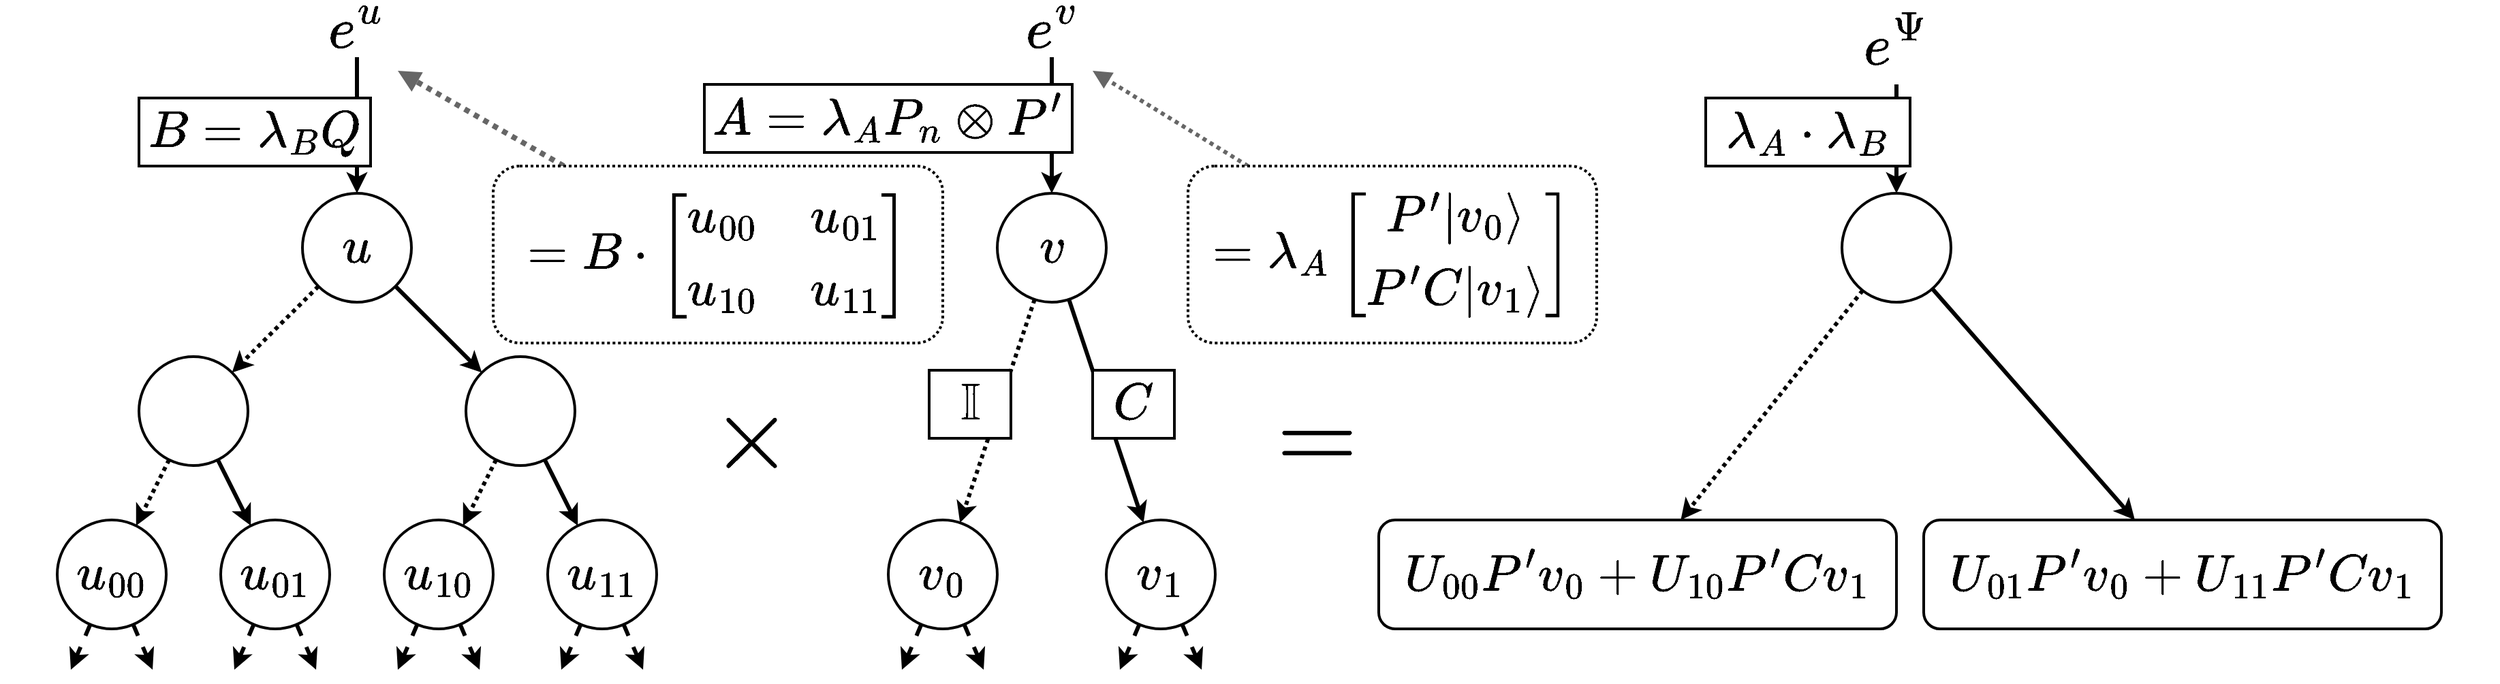 <mxfile version="14.6.13" type="device"><diagram id="MQbCqY4gfCQlZGrmWCQB" name="Page-1"><mxGraphModel dx="1781" dy="1663" grid="1" gridSize="10" guides="1" tooltips="1" connect="1" arrows="1" fold="1" page="1" pageScale="1" pageWidth="850" pageHeight="1100" math="1" shadow="0"><root><mxCell id="0"/><mxCell id="1" parent="0"/><mxCell id="7Ry7cLWotLpkB_RarK6v-8" style="rounded=0;orthogonalLoop=1;jettySize=auto;html=1;strokeWidth=3;dashed=1;dashPattern=1 1;fontSize=32;" parent="1" source="7Ry7cLWotLpkB_RarK6v-1" target="7Ry7cLWotLpkB_RarK6v-2" edge="1"><mxGeometry relative="1" as="geometry"/></mxCell><mxCell id="7Ry7cLWotLpkB_RarK6v-11" style="edgeStyle=none;rounded=0;orthogonalLoop=1;jettySize=auto;html=1;strokeWidth=3;fontSize=32;" parent="1" source="7Ry7cLWotLpkB_RarK6v-1" target="7Ry7cLWotLpkB_RarK6v-3" edge="1"><mxGeometry relative="1" as="geometry"/></mxCell><mxCell id="XFLBcr7ktRr1cIXliRui-13" style="edgeStyle=none;rounded=0;orthogonalLoop=1;jettySize=auto;html=1;fontSize=32;startArrow=classic;startFill=1;endArrow=none;endFill=0;strokeWidth=3;" parent="1" source="7Ry7cLWotLpkB_RarK6v-1" edge="1"><mxGeometry relative="1" as="geometry"><mxPoint x="170" y="60" as="targetPoint"/></mxGeometry></mxCell><mxCell id="7Ry7cLWotLpkB_RarK6v-1" value="$$u$$" style="ellipse;whiteSpace=wrap;html=1;aspect=fixed;strokeWidth=2;fontSize=32;" parent="1" vertex="1"><mxGeometry x="130" y="160" width="80" height="80" as="geometry"/></mxCell><mxCell id="7Ry7cLWotLpkB_RarK6v-9" style="edgeStyle=none;rounded=0;orthogonalLoop=1;jettySize=auto;html=1;dashed=1;dashPattern=1 1;strokeWidth=3;fontSize=32;" parent="1" source="7Ry7cLWotLpkB_RarK6v-2" target="7Ry7cLWotLpkB_RarK6v-4" edge="1"><mxGeometry relative="1" as="geometry"/></mxCell><mxCell id="7Ry7cLWotLpkB_RarK6v-13" style="edgeStyle=none;rounded=0;orthogonalLoop=1;jettySize=auto;html=1;strokeWidth=3;fontSize=32;" parent="1" source="7Ry7cLWotLpkB_RarK6v-2" target="7Ry7cLWotLpkB_RarK6v-5" edge="1"><mxGeometry relative="1" as="geometry"/></mxCell><mxCell id="7Ry7cLWotLpkB_RarK6v-2" value="" style="ellipse;whiteSpace=wrap;html=1;aspect=fixed;strokeWidth=2;fontSize=32;" parent="1" vertex="1"><mxGeometry x="10" y="280" width="80" height="80" as="geometry"/></mxCell><mxCell id="7Ry7cLWotLpkB_RarK6v-10" style="edgeStyle=none;rounded=0;orthogonalLoop=1;jettySize=auto;html=1;dashed=1;dashPattern=1 1;strokeWidth=3;fontSize=32;" parent="1" source="7Ry7cLWotLpkB_RarK6v-3" target="7Ry7cLWotLpkB_RarK6v-6" edge="1"><mxGeometry relative="1" as="geometry"/></mxCell><mxCell id="7Ry7cLWotLpkB_RarK6v-12" style="edgeStyle=none;rounded=0;orthogonalLoop=1;jettySize=auto;html=1;strokeWidth=3;fontSize=32;" parent="1" source="7Ry7cLWotLpkB_RarK6v-3" target="7Ry7cLWotLpkB_RarK6v-7" edge="1"><mxGeometry relative="1" as="geometry"/></mxCell><mxCell id="7Ry7cLWotLpkB_RarK6v-3" value="" style="ellipse;whiteSpace=wrap;html=1;aspect=fixed;strokeWidth=2;fontSize=32;" parent="1" vertex="1"><mxGeometry x="250" y="280" width="80" height="80" as="geometry"/></mxCell><mxCell id="2wbyn856thlZ1iI1ikwk-1" style="rounded=0;orthogonalLoop=1;jettySize=auto;html=1;strokeWidth=3;dashed=1;" parent="1" source="7Ry7cLWotLpkB_RarK6v-4" edge="1"><mxGeometry relative="1" as="geometry"><mxPoint x="-40" y="510" as="targetPoint"/></mxGeometry></mxCell><mxCell id="2wbyn856thlZ1iI1ikwk-2" style="edgeStyle=none;rounded=0;orthogonalLoop=1;jettySize=auto;html=1;dashed=1;strokeWidth=3;" parent="1" source="7Ry7cLWotLpkB_RarK6v-4" edge="1"><mxGeometry relative="1" as="geometry"><mxPoint x="20" y="510" as="targetPoint"/></mxGeometry></mxCell><mxCell id="7Ry7cLWotLpkB_RarK6v-4" value="$$u_{00}$$" style="ellipse;whiteSpace=wrap;html=1;aspect=fixed;strokeWidth=2;fontSize=32;" parent="1" vertex="1"><mxGeometry x="-50" y="400" width="80" height="80" as="geometry"/></mxCell><mxCell id="2wbyn856thlZ1iI1ikwk-3" style="edgeStyle=none;rounded=0;orthogonalLoop=1;jettySize=auto;html=1;dashed=1;strokeWidth=3;" parent="1" source="7Ry7cLWotLpkB_RarK6v-5" edge="1"><mxGeometry relative="1" as="geometry"><mxPoint x="80" y="510" as="targetPoint"/></mxGeometry></mxCell><mxCell id="2wbyn856thlZ1iI1ikwk-4" style="edgeStyle=none;rounded=0;orthogonalLoop=1;jettySize=auto;html=1;dashed=1;strokeWidth=3;" parent="1" source="7Ry7cLWotLpkB_RarK6v-5" edge="1"><mxGeometry relative="1" as="geometry"><mxPoint x="140" y="510" as="targetPoint"/></mxGeometry></mxCell><mxCell id="7Ry7cLWotLpkB_RarK6v-5" value="$$u_{01}$$" style="ellipse;whiteSpace=wrap;html=1;aspect=fixed;strokeWidth=2;fontSize=32;" parent="1" vertex="1"><mxGeometry x="70" y="400" width="80" height="80" as="geometry"/></mxCell><mxCell id="2wbyn856thlZ1iI1ikwk-5" style="edgeStyle=none;rounded=0;orthogonalLoop=1;jettySize=auto;html=1;dashed=1;strokeWidth=3;" parent="1" source="7Ry7cLWotLpkB_RarK6v-6" edge="1"><mxGeometry relative="1" as="geometry"><mxPoint x="200" y="510" as="targetPoint"/></mxGeometry></mxCell><mxCell id="2wbyn856thlZ1iI1ikwk-6" style="edgeStyle=none;rounded=0;orthogonalLoop=1;jettySize=auto;html=1;dashed=1;strokeWidth=3;" parent="1" source="7Ry7cLWotLpkB_RarK6v-6" edge="1"><mxGeometry relative="1" as="geometry"><mxPoint x="260" y="510" as="targetPoint"/></mxGeometry></mxCell><mxCell id="7Ry7cLWotLpkB_RarK6v-6" value="$$u_{10}$$" style="ellipse;whiteSpace=wrap;html=1;aspect=fixed;strokeWidth=2;fontSize=32;" parent="1" vertex="1"><mxGeometry x="190" y="400" width="80" height="80" as="geometry"/></mxCell><mxCell id="2wbyn856thlZ1iI1ikwk-7" style="edgeStyle=none;rounded=0;orthogonalLoop=1;jettySize=auto;html=1;dashed=1;strokeWidth=3;" parent="1" source="7Ry7cLWotLpkB_RarK6v-7" edge="1"><mxGeometry relative="1" as="geometry"><mxPoint x="320" y="510" as="targetPoint"/></mxGeometry></mxCell><mxCell id="2wbyn856thlZ1iI1ikwk-8" style="edgeStyle=none;rounded=0;orthogonalLoop=1;jettySize=auto;html=1;dashed=1;strokeWidth=3;" parent="1" source="7Ry7cLWotLpkB_RarK6v-7" edge="1"><mxGeometry relative="1" as="geometry"><mxPoint x="380" y="510" as="targetPoint"/></mxGeometry></mxCell><mxCell id="7Ry7cLWotLpkB_RarK6v-7" value="$$u_{11}$$" style="ellipse;whiteSpace=wrap;html=1;aspect=fixed;strokeWidth=2;fontSize=32;" parent="1" vertex="1"><mxGeometry x="310" y="400" width="80" height="80" as="geometry"/></mxCell><mxCell id="XFLBcr7ktRr1cIXliRui-1" value="$$\times$$" style="text;html=1;strokeColor=none;fillColor=none;align=center;verticalAlign=middle;whiteSpace=wrap;rounded=0;fontSize=64;" parent="1" vertex="1"><mxGeometry x="440" y="320" width="40" height="40" as="geometry"/></mxCell><mxCell id="XFLBcr7ktRr1cIXliRui-5" style="rounded=0;orthogonalLoop=1;jettySize=auto;html=1;fontSize=32;dashed=1;dashPattern=1 1;strokeWidth=3;" parent="1" source="XFLBcr7ktRr1cIXliRui-2" target="XFLBcr7ktRr1cIXliRui-3" edge="1"><mxGeometry relative="1" as="geometry"/></mxCell><mxCell id="XFLBcr7ktRr1cIXliRui-6" style="edgeStyle=none;rounded=0;orthogonalLoop=1;jettySize=auto;html=1;fontSize=32;strokeWidth=3;" parent="1" source="XFLBcr7ktRr1cIXliRui-2" target="XFLBcr7ktRr1cIXliRui-4" edge="1"><mxGeometry relative="1" as="geometry"/></mxCell><mxCell id="XFLBcr7ktRr1cIXliRui-12" style="edgeStyle=none;rounded=0;orthogonalLoop=1;jettySize=auto;html=1;fontSize=32;strokeWidth=3;startArrow=classic;startFill=1;endArrow=none;endFill=0;" parent="1" source="XFLBcr7ktRr1cIXliRui-2" edge="1"><mxGeometry relative="1" as="geometry"><mxPoint x="680" y="60" as="targetPoint"/></mxGeometry></mxCell><mxCell id="XFLBcr7ktRr1cIXliRui-2" value="$$v$$" style="ellipse;whiteSpace=wrap;html=1;aspect=fixed;strokeWidth=2;fontSize=32;" parent="1" vertex="1"><mxGeometry x="640" y="160" width="80" height="80" as="geometry"/></mxCell><mxCell id="2wbyn856thlZ1iI1ikwk-9" style="edgeStyle=none;rounded=0;orthogonalLoop=1;jettySize=auto;html=1;dashed=1;strokeWidth=3;" parent="1" source="XFLBcr7ktRr1cIXliRui-3" edge="1"><mxGeometry relative="1" as="geometry"><mxPoint x="570" y="510" as="targetPoint"/></mxGeometry></mxCell><mxCell id="2wbyn856thlZ1iI1ikwk-10" style="edgeStyle=none;rounded=0;orthogonalLoop=1;jettySize=auto;html=1;dashed=1;strokeWidth=3;" parent="1" source="XFLBcr7ktRr1cIXliRui-3" edge="1"><mxGeometry relative="1" as="geometry"><mxPoint x="630" y="510" as="targetPoint"/></mxGeometry></mxCell><mxCell id="XFLBcr7ktRr1cIXliRui-3" value="$$v_0$$" style="ellipse;whiteSpace=wrap;html=1;aspect=fixed;strokeWidth=2;fontSize=32;" parent="1" vertex="1"><mxGeometry x="560" y="400" width="80" height="80" as="geometry"/></mxCell><mxCell id="2wbyn856thlZ1iI1ikwk-11" style="edgeStyle=none;rounded=0;orthogonalLoop=1;jettySize=auto;html=1;dashed=1;strokeWidth=3;" parent="1" source="XFLBcr7ktRr1cIXliRui-4" edge="1"><mxGeometry relative="1" as="geometry"><mxPoint x="730" y="510" as="targetPoint"/></mxGeometry></mxCell><mxCell id="2wbyn856thlZ1iI1ikwk-12" style="edgeStyle=none;rounded=0;orthogonalLoop=1;jettySize=auto;html=1;dashed=1;strokeWidth=3;" parent="1" source="XFLBcr7ktRr1cIXliRui-4" edge="1"><mxGeometry relative="1" as="geometry"><mxPoint x="790" y="510" as="targetPoint"/></mxGeometry></mxCell><mxCell id="XFLBcr7ktRr1cIXliRui-4" value="$$v_1$$" style="ellipse;whiteSpace=wrap;html=1;aspect=fixed;strokeWidth=2;fontSize=32;" parent="1" vertex="1"><mxGeometry x="720" y="400" width="80" height="80" as="geometry"/></mxCell><mxCell id="XFLBcr7ktRr1cIXliRui-7" value="$$=$$" style="text;html=1;strokeColor=none;fillColor=none;align=center;verticalAlign=middle;whiteSpace=wrap;rounded=0;fontSize=64;" parent="1" vertex="1"><mxGeometry x="850" y="320" width="50" height="40" as="geometry"/></mxCell><mxCell id="XFLBcr7ktRr1cIXliRui-14" style="edgeStyle=none;rounded=0;orthogonalLoop=1;jettySize=auto;html=1;fontSize=32;startArrow=classic;startFill=1;endArrow=none;endFill=0;strokeWidth=3;" parent="1" source="XFLBcr7ktRr1cIXliRui-8" edge="1"><mxGeometry relative="1" as="geometry"><mxPoint x="1300" y="80" as="targetPoint"/></mxGeometry></mxCell><mxCell id="XFLBcr7ktRr1cIXliRui-20" style="edgeStyle=none;rounded=0;orthogonalLoop=1;jettySize=auto;html=1;fontSize=32;startArrow=none;startFill=0;endArrow=classic;endFill=1;strokeWidth=3;dashed=1;dashPattern=1 1;" parent="1" source="XFLBcr7ktRr1cIXliRui-8" target="XFLBcr7ktRr1cIXliRui-10" edge="1"><mxGeometry relative="1" as="geometry"/></mxCell><mxCell id="XFLBcr7ktRr1cIXliRui-21" style="edgeStyle=none;rounded=0;orthogonalLoop=1;jettySize=auto;html=1;fontSize=32;startArrow=none;startFill=0;endArrow=classic;endFill=1;strokeWidth=3;" parent="1" source="XFLBcr7ktRr1cIXliRui-8" target="XFLBcr7ktRr1cIXliRui-19" edge="1"><mxGeometry relative="1" as="geometry"/></mxCell><mxCell id="XFLBcr7ktRr1cIXliRui-8" value="" style="ellipse;whiteSpace=wrap;html=1;aspect=fixed;strokeWidth=2;fontSize=32;" parent="1" vertex="1"><mxGeometry x="1260" y="160" width="80" height="80" as="geometry"/></mxCell><mxCell id="XFLBcr7ktRr1cIXliRui-10" value="$$U_{00}P'v_0+U_{10}P'Cv_1$$" style="rounded=1;whiteSpace=wrap;html=1;fontSize=32;strokeWidth=2;" parent="1" vertex="1"><mxGeometry x="920" y="400" width="380" height="80" as="geometry"/></mxCell><mxCell id="XFLBcr7ktRr1cIXliRui-11" value="$$C$$" style="rounded=0;whiteSpace=wrap;html=1;fontSize=32;strokeWidth=2;" parent="1" vertex="1"><mxGeometry x="710" y="290" width="60" height="50" as="geometry"/></mxCell><mxCell id="XFLBcr7ktRr1cIXliRui-15" value="$$B=\lambda_B Q$$" style="rounded=0;whiteSpace=wrap;html=1;fontSize=32;strokeWidth=2;" parent="1" vertex="1"><mxGeometry x="10" y="90" width="170" height="50" as="geometry"/></mxCell><mxCell id="XFLBcr7ktRr1cIXliRui-16" value="$$A=\lambda_AP_n\otimes P'$$" style="rounded=0;whiteSpace=wrap;html=1;fontSize=32;strokeWidth=2;" parent="1" vertex="1"><mxGeometry x="425" y="80" width="270" height="50" as="geometry"/></mxCell><mxCell id="XFLBcr7ktRr1cIXliRui-18" value="$$\mathbb I$$" style="rounded=0;whiteSpace=wrap;html=1;fontSize=32;strokeWidth=2;" parent="1" vertex="1"><mxGeometry x="590" y="290" width="60" height="50" as="geometry"/></mxCell><mxCell id="XFLBcr7ktRr1cIXliRui-19" value="$$U_{01}P'v_0+U_{11}P'Cv_1$$" style="rounded=1;whiteSpace=wrap;html=1;fontSize=32;strokeWidth=2;" parent="1" vertex="1"><mxGeometry x="1320" y="400" width="380" height="80" as="geometry"/></mxCell><mxCell id="XFLBcr7ktRr1cIXliRui-25" style="edgeStyle=none;rounded=0;orthogonalLoop=1;jettySize=auto;html=1;fontSize=18;startArrow=none;startFill=0;endArrow=block;endFill=1;strokeWidth=3;fillColor=#f5f5f5;strokeColor=#666666;dashed=1;dashPattern=1 1;" parent="1" source="XFLBcr7ktRr1cIXliRui-22" edge="1"><mxGeometry relative="1" as="geometry"><mxPoint x="710" y="70" as="targetPoint"/></mxGeometry></mxCell><mxCell id="XFLBcr7ktRr1cIXliRui-22" value="$$=\lambda_A\begin{bmatrix}P'|v_0\rangle \\ P'C|v_1\rangle\end{bmatrix}$$" style="rounded=1;whiteSpace=wrap;html=1;fontSize=32;strokeWidth=2;dashed=1;dashPattern=1 1;" parent="1" vertex="1"><mxGeometry x="780" y="140" width="300" height="130" as="geometry"/></mxCell><mxCell id="XFLBcr7ktRr1cIXliRui-26" style="edgeStyle=none;rounded=0;orthogonalLoop=1;jettySize=auto;html=1;dashed=1;dashPattern=1 1;fontSize=18;startArrow=none;startFill=0;endArrow=block;endFill=1;strokeWidth=4;fillColor=#f5f5f5;strokeColor=#666666;" parent="1" source="XFLBcr7ktRr1cIXliRui-23" edge="1"><mxGeometry relative="1" as="geometry"><mxPoint x="296.316" y="160" as="sourcePoint"/><mxPoint x="200" y="70" as="targetPoint"/></mxGeometry></mxCell><mxCell id="XFLBcr7ktRr1cIXliRui-23" value="$$=B\cdot\begin{bmatrix}u_{00} &amp;amp; u_{01} \\ u_{10} &amp;amp; u_{11}\end{bmatrix}$$" style="rounded=1;whiteSpace=wrap;html=1;fontSize=32;strokeWidth=2;dashed=1;dashPattern=1 1;" parent="1" vertex="1"><mxGeometry x="270" y="140" width="330" height="130" as="geometry"/></mxCell><mxCell id="XFLBcr7ktRr1cIXliRui-27" value="$$\lambda_A\cdot \lambda_B$$" style="rounded=0;whiteSpace=wrap;html=1;fontSize=32;strokeWidth=2;" parent="1" vertex="1"><mxGeometry x="1160" y="90" width="150" height="50" as="geometry"/></mxCell><mxCell id="UFPPaSYuF6DZ4g75gZXc-1" value="$$e^u$$" style="text;html=1;strokeColor=none;fillColor=none;align=center;verticalAlign=middle;whiteSpace=wrap;rounded=0;fontSize=36;" vertex="1" parent="1"><mxGeometry x="130" y="20" width="80" height="40" as="geometry"/></mxCell><mxCell id="UFPPaSYuF6DZ4g75gZXc-2" value="$$e^v$$" style="text;html=1;strokeColor=none;fillColor=none;align=center;verticalAlign=middle;whiteSpace=wrap;rounded=0;fontSize=36;" vertex="1" parent="1"><mxGeometry x="640" y="20" width="80" height="40" as="geometry"/></mxCell><mxCell id="UFPPaSYuF6DZ4g75gZXc-3" value="$$e^{\Psi}$$" style="text;html=1;strokeColor=none;fillColor=none;align=center;verticalAlign=middle;whiteSpace=wrap;rounded=0;fontSize=36;" vertex="1" parent="1"><mxGeometry x="1260" y="30" width="80" height="40" as="geometry"/></mxCell></root></mxGraphModel></diagram></mxfile>